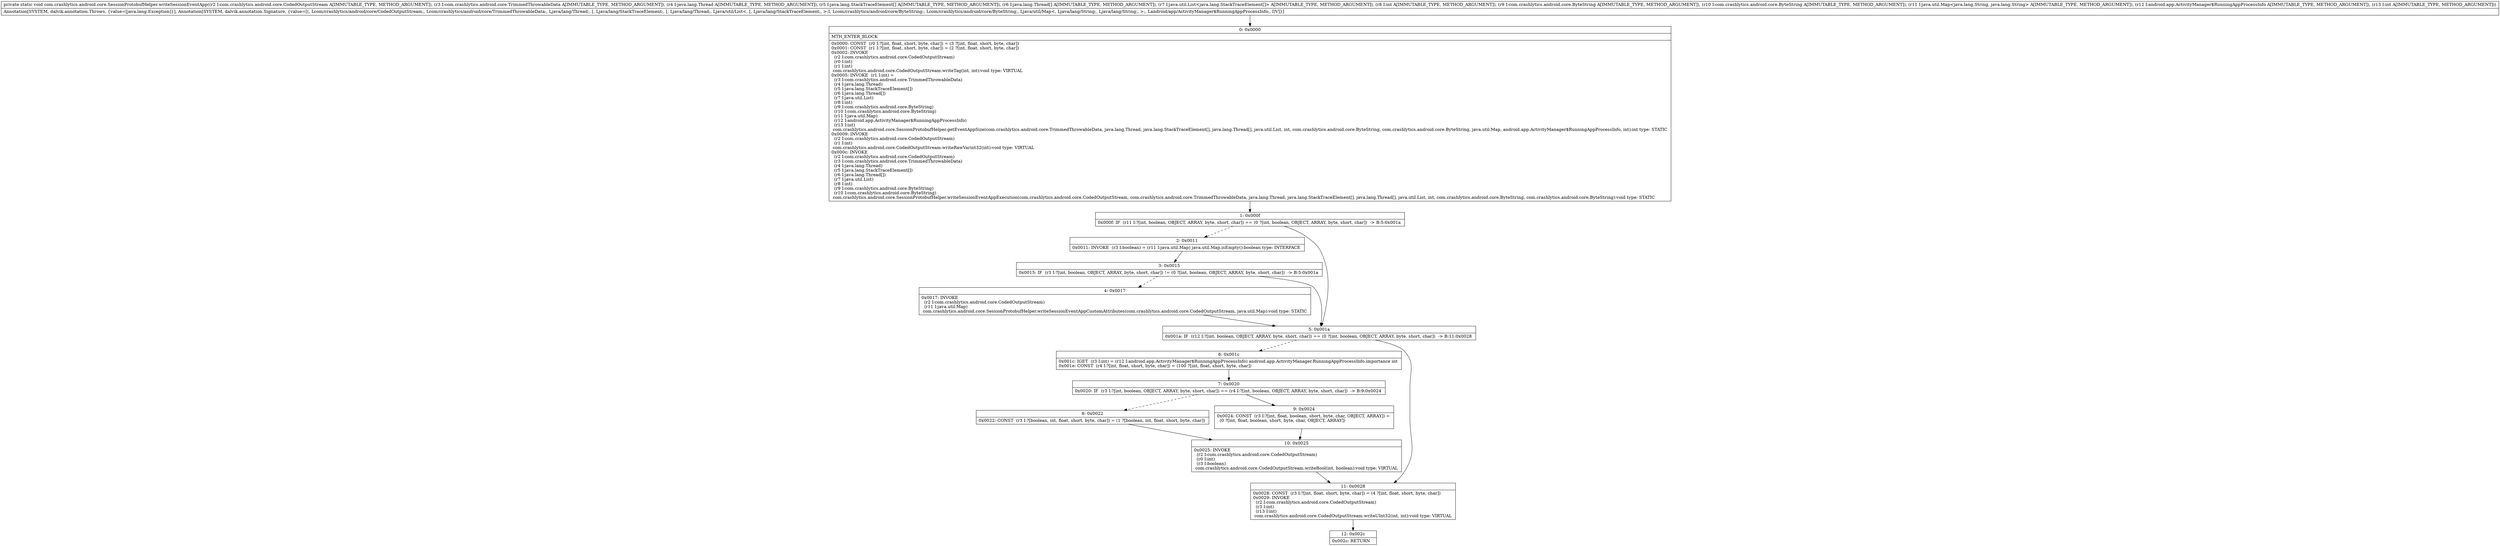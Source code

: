 digraph "CFG forcom.crashlytics.android.core.SessionProtobufHelper.writeSessionEventApp(Lcom\/crashlytics\/android\/core\/CodedOutputStream;Lcom\/crashlytics\/android\/core\/TrimmedThrowableData;Ljava\/lang\/Thread;[Ljava\/lang\/StackTraceElement;[Ljava\/lang\/Thread;Ljava\/util\/List;ILcom\/crashlytics\/android\/core\/ByteString;Lcom\/crashlytics\/android\/core\/ByteString;Ljava\/util\/Map;Landroid\/app\/ActivityManager$RunningAppProcessInfo;I)V" {
Node_0 [shape=record,label="{0\:\ 0x0000|MTH_ENTER_BLOCK\l|0x0000: CONST  (r0 I:?[int, float, short, byte, char]) = (3 ?[int, float, short, byte, char]) \l0x0001: CONST  (r1 I:?[int, float, short, byte, char]) = (2 ?[int, float, short, byte, char]) \l0x0002: INVOKE  \l  (r2 I:com.crashlytics.android.core.CodedOutputStream)\l  (r0 I:int)\l  (r1 I:int)\l com.crashlytics.android.core.CodedOutputStream.writeTag(int, int):void type: VIRTUAL \l0x0005: INVOKE  (r1 I:int) = \l  (r3 I:com.crashlytics.android.core.TrimmedThrowableData)\l  (r4 I:java.lang.Thread)\l  (r5 I:java.lang.StackTraceElement[])\l  (r6 I:java.lang.Thread[])\l  (r7 I:java.util.List)\l  (r8 I:int)\l  (r9 I:com.crashlytics.android.core.ByteString)\l  (r10 I:com.crashlytics.android.core.ByteString)\l  (r11 I:java.util.Map)\l  (r12 I:android.app.ActivityManager$RunningAppProcessInfo)\l  (r13 I:int)\l com.crashlytics.android.core.SessionProtobufHelper.getEventAppSize(com.crashlytics.android.core.TrimmedThrowableData, java.lang.Thread, java.lang.StackTraceElement[], java.lang.Thread[], java.util.List, int, com.crashlytics.android.core.ByteString, com.crashlytics.android.core.ByteString, java.util.Map, android.app.ActivityManager$RunningAppProcessInfo, int):int type: STATIC \l0x0009: INVOKE  \l  (r2 I:com.crashlytics.android.core.CodedOutputStream)\l  (r1 I:int)\l com.crashlytics.android.core.CodedOutputStream.writeRawVarint32(int):void type: VIRTUAL \l0x000c: INVOKE  \l  (r2 I:com.crashlytics.android.core.CodedOutputStream)\l  (r3 I:com.crashlytics.android.core.TrimmedThrowableData)\l  (r4 I:java.lang.Thread)\l  (r5 I:java.lang.StackTraceElement[])\l  (r6 I:java.lang.Thread[])\l  (r7 I:java.util.List)\l  (r8 I:int)\l  (r9 I:com.crashlytics.android.core.ByteString)\l  (r10 I:com.crashlytics.android.core.ByteString)\l com.crashlytics.android.core.SessionProtobufHelper.writeSessionEventAppExecution(com.crashlytics.android.core.CodedOutputStream, com.crashlytics.android.core.TrimmedThrowableData, java.lang.Thread, java.lang.StackTraceElement[], java.lang.Thread[], java.util.List, int, com.crashlytics.android.core.ByteString, com.crashlytics.android.core.ByteString):void type: STATIC \l}"];
Node_1 [shape=record,label="{1\:\ 0x000f|0x000f: IF  (r11 I:?[int, boolean, OBJECT, ARRAY, byte, short, char]) == (0 ?[int, boolean, OBJECT, ARRAY, byte, short, char])  \-\> B:5:0x001a \l}"];
Node_2 [shape=record,label="{2\:\ 0x0011|0x0011: INVOKE  (r3 I:boolean) = (r11 I:java.util.Map) java.util.Map.isEmpty():boolean type: INTERFACE \l}"];
Node_3 [shape=record,label="{3\:\ 0x0015|0x0015: IF  (r3 I:?[int, boolean, OBJECT, ARRAY, byte, short, char]) != (0 ?[int, boolean, OBJECT, ARRAY, byte, short, char])  \-\> B:5:0x001a \l}"];
Node_4 [shape=record,label="{4\:\ 0x0017|0x0017: INVOKE  \l  (r2 I:com.crashlytics.android.core.CodedOutputStream)\l  (r11 I:java.util.Map)\l com.crashlytics.android.core.SessionProtobufHelper.writeSessionEventAppCustomAttributes(com.crashlytics.android.core.CodedOutputStream, java.util.Map):void type: STATIC \l}"];
Node_5 [shape=record,label="{5\:\ 0x001a|0x001a: IF  (r12 I:?[int, boolean, OBJECT, ARRAY, byte, short, char]) == (0 ?[int, boolean, OBJECT, ARRAY, byte, short, char])  \-\> B:11:0x0028 \l}"];
Node_6 [shape=record,label="{6\:\ 0x001c|0x001c: IGET  (r3 I:int) = (r12 I:android.app.ActivityManager$RunningAppProcessInfo) android.app.ActivityManager.RunningAppProcessInfo.importance int \l0x001e: CONST  (r4 I:?[int, float, short, byte, char]) = (100 ?[int, float, short, byte, char]) \l}"];
Node_7 [shape=record,label="{7\:\ 0x0020|0x0020: IF  (r3 I:?[int, boolean, OBJECT, ARRAY, byte, short, char]) == (r4 I:?[int, boolean, OBJECT, ARRAY, byte, short, char])  \-\> B:9:0x0024 \l}"];
Node_8 [shape=record,label="{8\:\ 0x0022|0x0022: CONST  (r3 I:?[boolean, int, float, short, byte, char]) = (1 ?[boolean, int, float, short, byte, char]) \l}"];
Node_9 [shape=record,label="{9\:\ 0x0024|0x0024: CONST  (r3 I:?[int, float, boolean, short, byte, char, OBJECT, ARRAY]) = \l  (0 ?[int, float, boolean, short, byte, char, OBJECT, ARRAY])\l \l}"];
Node_10 [shape=record,label="{10\:\ 0x0025|0x0025: INVOKE  \l  (r2 I:com.crashlytics.android.core.CodedOutputStream)\l  (r0 I:int)\l  (r3 I:boolean)\l com.crashlytics.android.core.CodedOutputStream.writeBool(int, boolean):void type: VIRTUAL \l}"];
Node_11 [shape=record,label="{11\:\ 0x0028|0x0028: CONST  (r3 I:?[int, float, short, byte, char]) = (4 ?[int, float, short, byte, char]) \l0x0029: INVOKE  \l  (r2 I:com.crashlytics.android.core.CodedOutputStream)\l  (r3 I:int)\l  (r13 I:int)\l com.crashlytics.android.core.CodedOutputStream.writeUInt32(int, int):void type: VIRTUAL \l}"];
Node_12 [shape=record,label="{12\:\ 0x002c|0x002c: RETURN   \l}"];
MethodNode[shape=record,label="{private static void com.crashlytics.android.core.SessionProtobufHelper.writeSessionEventApp((r2 I:com.crashlytics.android.core.CodedOutputStream A[IMMUTABLE_TYPE, METHOD_ARGUMENT]), (r3 I:com.crashlytics.android.core.TrimmedThrowableData A[IMMUTABLE_TYPE, METHOD_ARGUMENT]), (r4 I:java.lang.Thread A[IMMUTABLE_TYPE, METHOD_ARGUMENT]), (r5 I:java.lang.StackTraceElement[] A[IMMUTABLE_TYPE, METHOD_ARGUMENT]), (r6 I:java.lang.Thread[] A[IMMUTABLE_TYPE, METHOD_ARGUMENT]), (r7 I:java.util.List\<java.lang.StackTraceElement[]\> A[IMMUTABLE_TYPE, METHOD_ARGUMENT]), (r8 I:int A[IMMUTABLE_TYPE, METHOD_ARGUMENT]), (r9 I:com.crashlytics.android.core.ByteString A[IMMUTABLE_TYPE, METHOD_ARGUMENT]), (r10 I:com.crashlytics.android.core.ByteString A[IMMUTABLE_TYPE, METHOD_ARGUMENT]), (r11 I:java.util.Map\<java.lang.String, java.lang.String\> A[IMMUTABLE_TYPE, METHOD_ARGUMENT]), (r12 I:android.app.ActivityManager$RunningAppProcessInfo A[IMMUTABLE_TYPE, METHOD_ARGUMENT]), (r13 I:int A[IMMUTABLE_TYPE, METHOD_ARGUMENT]))  | Annotation[SYSTEM, dalvik.annotation.Throws, \{value=[java.lang.Exception]\}], Annotation[SYSTEM, dalvik.annotation.Signature, \{value=[(, Lcom\/crashlytics\/android\/core\/CodedOutputStream;, Lcom\/crashlytics\/android\/core\/TrimmedThrowableData;, Ljava\/lang\/Thread;, [, Ljava\/lang\/StackTraceElement;, [, Ljava\/lang\/Thread;, Ljava\/util\/List\<, [, Ljava\/lang\/StackTraceElement;, \>;I, Lcom\/crashlytics\/android\/core\/ByteString;, Lcom\/crashlytics\/android\/core\/ByteString;, Ljava\/util\/Map\<, Ljava\/lang\/String;, Ljava\/lang\/String;, \>;, Landroid\/app\/ActivityManager$RunningAppProcessInfo;, I)V]\}]\l}"];
MethodNode -> Node_0;
Node_0 -> Node_1;
Node_1 -> Node_2[style=dashed];
Node_1 -> Node_5;
Node_2 -> Node_3;
Node_3 -> Node_4[style=dashed];
Node_3 -> Node_5;
Node_4 -> Node_5;
Node_5 -> Node_6[style=dashed];
Node_5 -> Node_11;
Node_6 -> Node_7;
Node_7 -> Node_8[style=dashed];
Node_7 -> Node_9;
Node_8 -> Node_10;
Node_9 -> Node_10;
Node_10 -> Node_11;
Node_11 -> Node_12;
}

